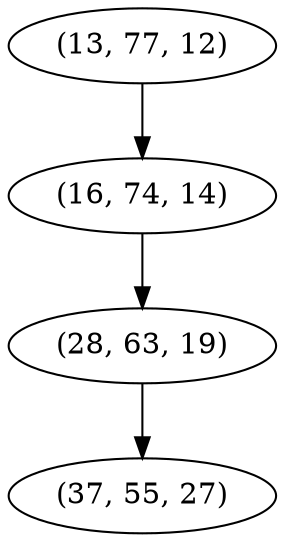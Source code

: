 digraph tree {
    "(13, 77, 12)";
    "(16, 74, 14)";
    "(28, 63, 19)";
    "(37, 55, 27)";
    "(13, 77, 12)" -> "(16, 74, 14)";
    "(16, 74, 14)" -> "(28, 63, 19)";
    "(28, 63, 19)" -> "(37, 55, 27)";
}
